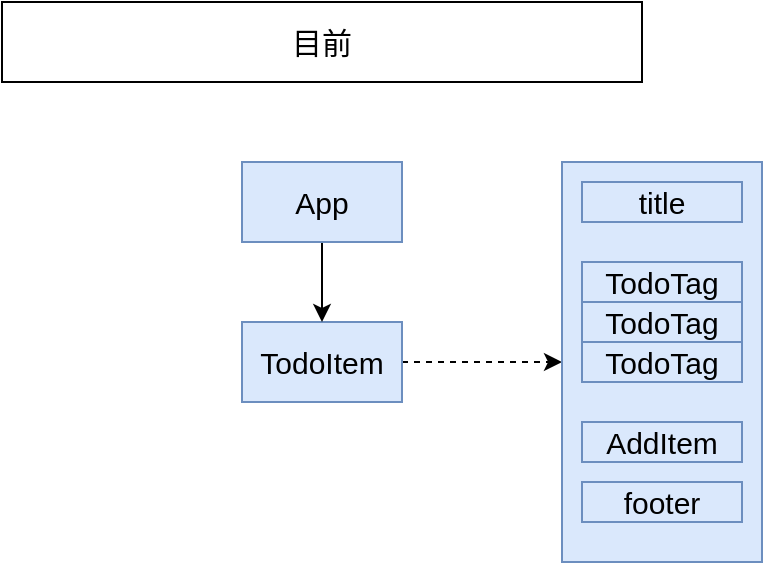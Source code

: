 <mxfile version="15.8.4" type="device"><diagram id="-nzo-vdPTPGcXcQddMfZ" name="第 1 页"><mxGraphModel dx="1018" dy="669" grid="1" gridSize="10" guides="1" tooltips="1" connect="1" arrows="1" fold="1" page="1" pageScale="1" pageWidth="827" pageHeight="1169" math="0" shadow="0"><root><mxCell id="0"/><mxCell id="1" parent="0"/><mxCell id="frkQ-H5HWGQL_kjTGF8G-1" value="&lt;font style=&quot;font-size: 15px&quot;&gt;目前&lt;/font&gt;" style="text;html=1;strokeColor=default;fillColor=none;align=center;verticalAlign=middle;whiteSpace=wrap;rounded=0;" vertex="1" parent="1"><mxGeometry x="40" y="120" width="320" height="40" as="geometry"/></mxCell><mxCell id="frkQ-H5HWGQL_kjTGF8G-8" style="edgeStyle=orthogonalEdgeStyle;rounded=0;orthogonalLoop=1;jettySize=auto;html=1;exitX=1;exitY=0.5;exitDx=0;exitDy=0;entryX=0;entryY=0.5;entryDx=0;entryDy=0;fontSize=15;dashed=1;" edge="1" parent="1" source="frkQ-H5HWGQL_kjTGF8G-2" target="frkQ-H5HWGQL_kjTGF8G-7"><mxGeometry relative="1" as="geometry"/></mxCell><mxCell id="frkQ-H5HWGQL_kjTGF8G-2" value="TodoItem" style="rounded=0;whiteSpace=wrap;html=1;fontSize=15;strokeColor=#6c8ebf;fillColor=#dae8fc;" vertex="1" parent="1"><mxGeometry x="160" y="280" width="80" height="40" as="geometry"/></mxCell><mxCell id="frkQ-H5HWGQL_kjTGF8G-4" style="edgeStyle=orthogonalEdgeStyle;rounded=0;orthogonalLoop=1;jettySize=auto;html=1;exitX=0.5;exitY=1;exitDx=0;exitDy=0;fontSize=15;" edge="1" parent="1" source="frkQ-H5HWGQL_kjTGF8G-3" target="frkQ-H5HWGQL_kjTGF8G-2"><mxGeometry relative="1" as="geometry"/></mxCell><mxCell id="frkQ-H5HWGQL_kjTGF8G-3" value="App" style="rounded=0;whiteSpace=wrap;html=1;fontSize=15;strokeColor=#6c8ebf;fillColor=#dae8fc;" vertex="1" parent="1"><mxGeometry x="160" y="200" width="80" height="40" as="geometry"/></mxCell><mxCell id="frkQ-H5HWGQL_kjTGF8G-7" value="" style="rounded=0;whiteSpace=wrap;html=1;fontSize=15;strokeColor=#6c8ebf;fillColor=#dae8fc;" vertex="1" parent="1"><mxGeometry x="320" y="200" width="100" height="200" as="geometry"/></mxCell><mxCell id="frkQ-H5HWGQL_kjTGF8G-9" value="title" style="rounded=0;whiteSpace=wrap;html=1;fontSize=15;strokeColor=#6c8ebf;fillColor=#dae8fc;" vertex="1" parent="1"><mxGeometry x="330" y="210" width="80" height="20" as="geometry"/></mxCell><mxCell id="frkQ-H5HWGQL_kjTGF8G-10" value="TodoTag" style="rounded=0;whiteSpace=wrap;html=1;fontSize=15;strokeColor=#6c8ebf;fillColor=#dae8fc;" vertex="1" parent="1"><mxGeometry x="330" y="250" width="80" height="20" as="geometry"/></mxCell><mxCell id="frkQ-H5HWGQL_kjTGF8G-12" value="TodoTag" style="rounded=0;whiteSpace=wrap;html=1;fontSize=15;strokeColor=#6c8ebf;fillColor=#dae8fc;" vertex="1" parent="1"><mxGeometry x="330" y="270" width="80" height="20" as="geometry"/></mxCell><mxCell id="frkQ-H5HWGQL_kjTGF8G-13" value="TodoTag" style="rounded=0;whiteSpace=wrap;html=1;fontSize=15;strokeColor=#6c8ebf;fillColor=#dae8fc;" vertex="1" parent="1"><mxGeometry x="330" y="290" width="80" height="20" as="geometry"/></mxCell><mxCell id="frkQ-H5HWGQL_kjTGF8G-14" value="AddItem" style="rounded=0;whiteSpace=wrap;html=1;fontSize=15;strokeColor=#6c8ebf;fillColor=#dae8fc;" vertex="1" parent="1"><mxGeometry x="330" y="330" width="80" height="20" as="geometry"/></mxCell><mxCell id="frkQ-H5HWGQL_kjTGF8G-15" value="footer" style="rounded=0;whiteSpace=wrap;html=1;fontSize=15;strokeColor=#6c8ebf;fillColor=#dae8fc;" vertex="1" parent="1"><mxGeometry x="330" y="360" width="80" height="20" as="geometry"/></mxCell></root></mxGraphModel></diagram></mxfile>